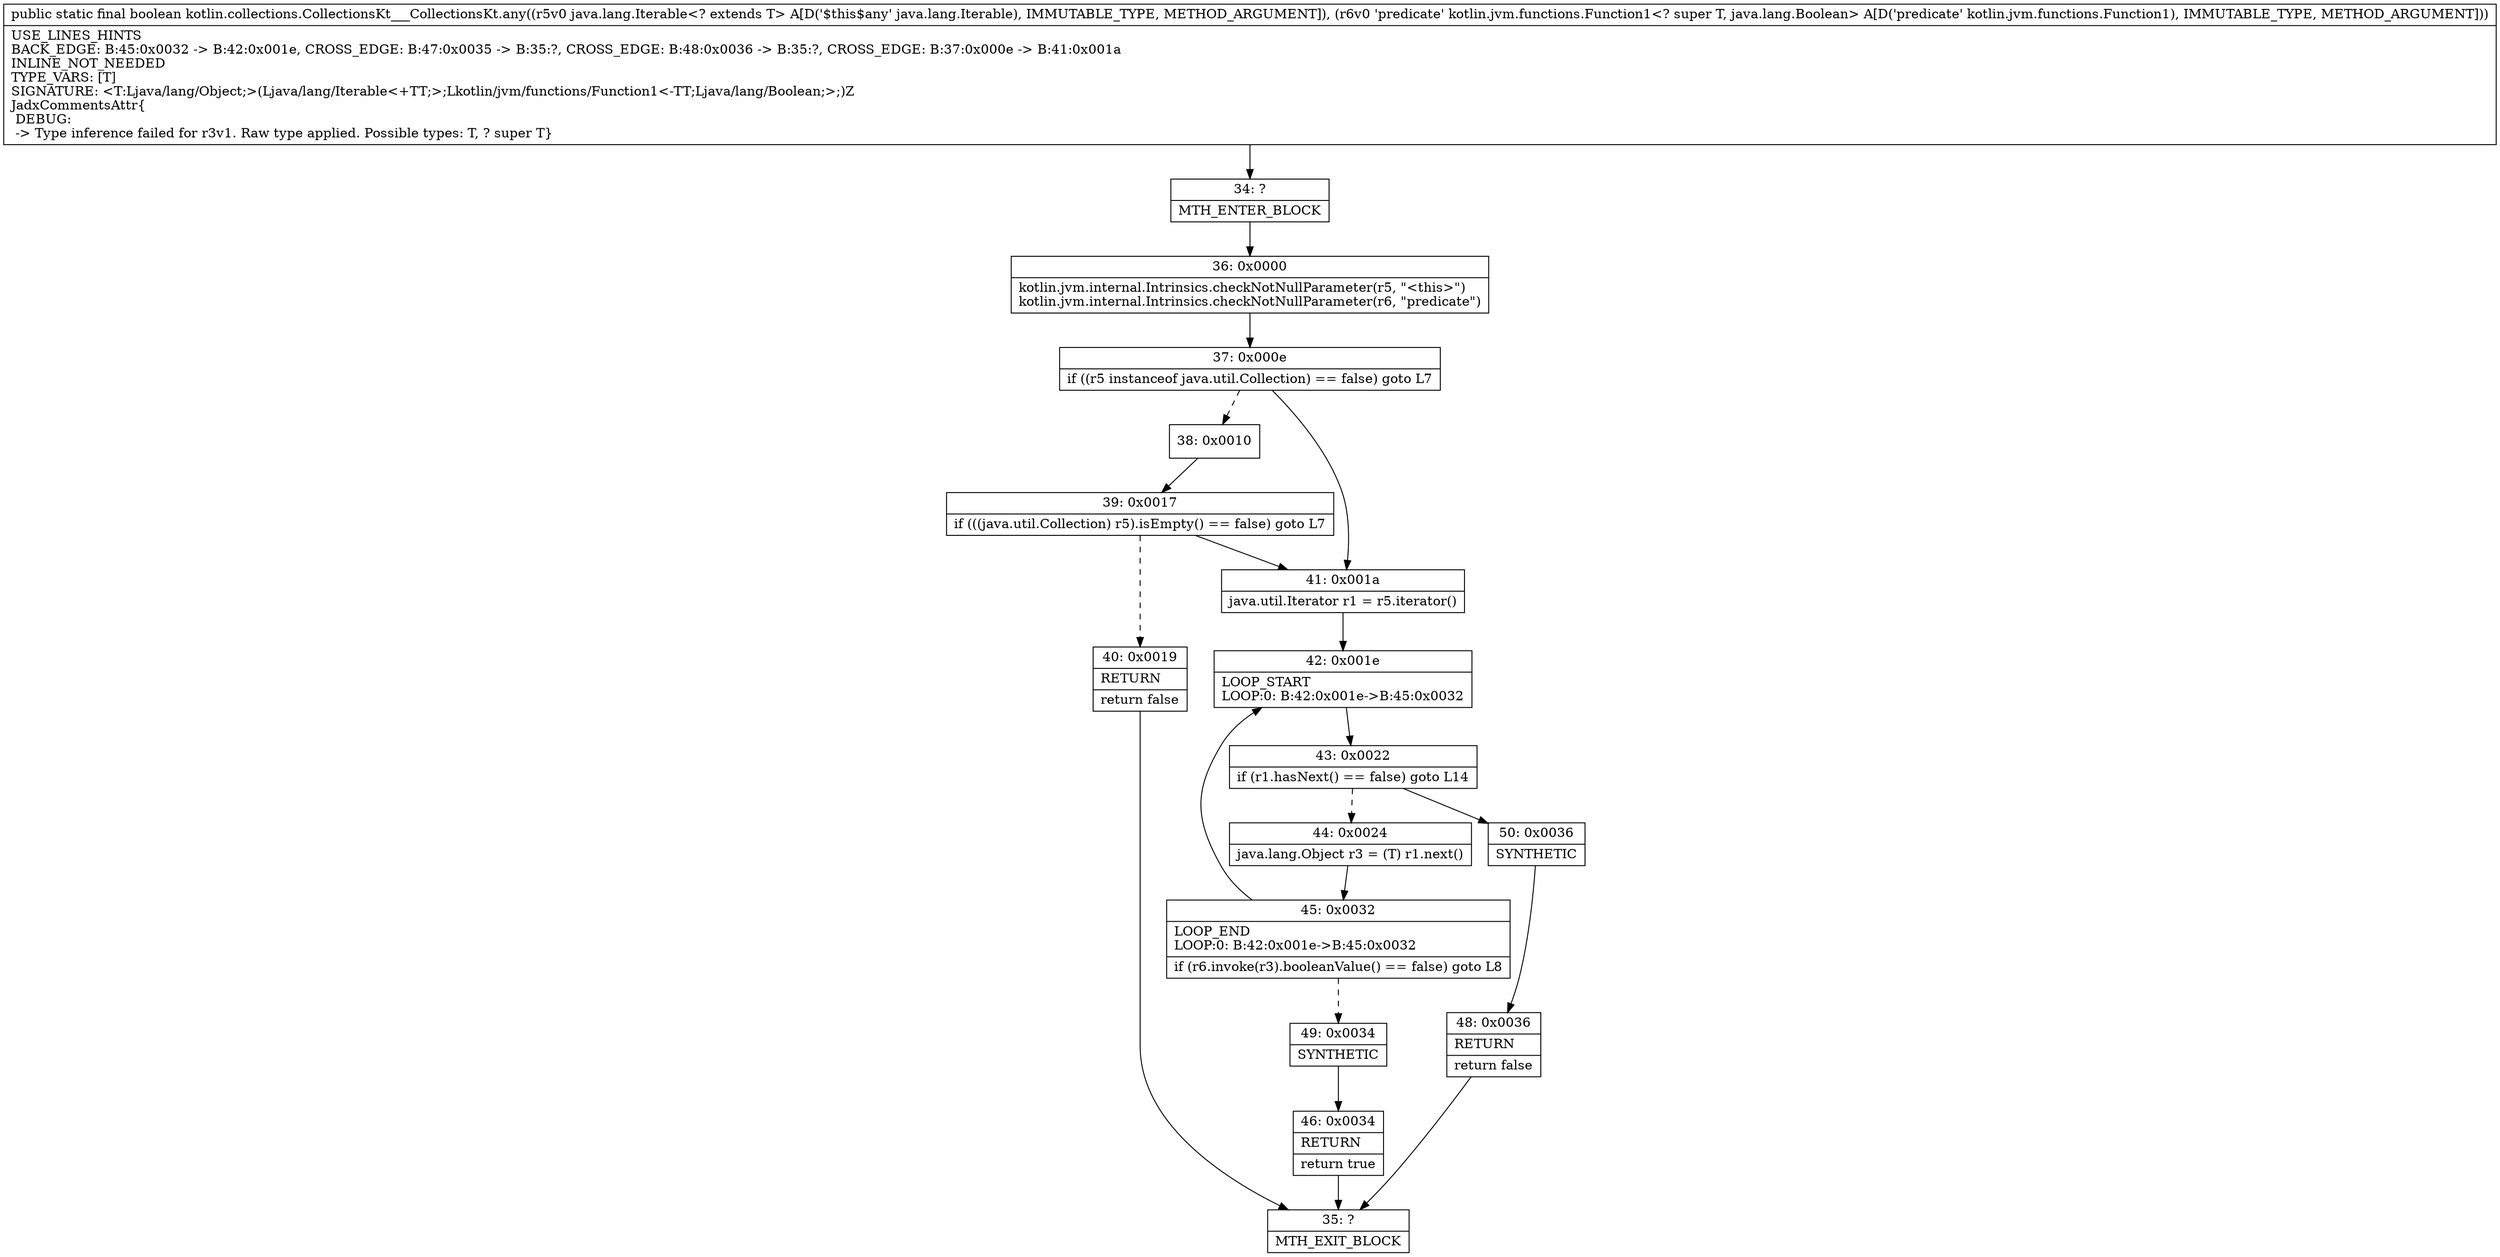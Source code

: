 digraph "CFG forkotlin.collections.CollectionsKt___CollectionsKt.any(Ljava\/lang\/Iterable;Lkotlin\/jvm\/functions\/Function1;)Z" {
Node_34 [shape=record,label="{34\:\ ?|MTH_ENTER_BLOCK\l}"];
Node_36 [shape=record,label="{36\:\ 0x0000|kotlin.jvm.internal.Intrinsics.checkNotNullParameter(r5, \"\<this\>\")\lkotlin.jvm.internal.Intrinsics.checkNotNullParameter(r6, \"predicate\")\l}"];
Node_37 [shape=record,label="{37\:\ 0x000e|if ((r5 instanceof java.util.Collection) == false) goto L7\l}"];
Node_38 [shape=record,label="{38\:\ 0x0010}"];
Node_39 [shape=record,label="{39\:\ 0x0017|if (((java.util.Collection) r5).isEmpty() == false) goto L7\l}"];
Node_40 [shape=record,label="{40\:\ 0x0019|RETURN\l|return false\l}"];
Node_35 [shape=record,label="{35\:\ ?|MTH_EXIT_BLOCK\l}"];
Node_41 [shape=record,label="{41\:\ 0x001a|java.util.Iterator r1 = r5.iterator()\l}"];
Node_42 [shape=record,label="{42\:\ 0x001e|LOOP_START\lLOOP:0: B:42:0x001e\-\>B:45:0x0032\l}"];
Node_43 [shape=record,label="{43\:\ 0x0022|if (r1.hasNext() == false) goto L14\l}"];
Node_44 [shape=record,label="{44\:\ 0x0024|java.lang.Object r3 = (T) r1.next()\l}"];
Node_45 [shape=record,label="{45\:\ 0x0032|LOOP_END\lLOOP:0: B:42:0x001e\-\>B:45:0x0032\l|if (r6.invoke(r3).booleanValue() == false) goto L8\l}"];
Node_49 [shape=record,label="{49\:\ 0x0034|SYNTHETIC\l}"];
Node_46 [shape=record,label="{46\:\ 0x0034|RETURN\l|return true\l}"];
Node_50 [shape=record,label="{50\:\ 0x0036|SYNTHETIC\l}"];
Node_48 [shape=record,label="{48\:\ 0x0036|RETURN\l|return false\l}"];
MethodNode[shape=record,label="{public static final boolean kotlin.collections.CollectionsKt___CollectionsKt.any((r5v0 java.lang.Iterable\<? extends T\> A[D('$this$any' java.lang.Iterable), IMMUTABLE_TYPE, METHOD_ARGUMENT]), (r6v0 'predicate' kotlin.jvm.functions.Function1\<? super T, java.lang.Boolean\> A[D('predicate' kotlin.jvm.functions.Function1), IMMUTABLE_TYPE, METHOD_ARGUMENT]))  | USE_LINES_HINTS\lBACK_EDGE: B:45:0x0032 \-\> B:42:0x001e, CROSS_EDGE: B:47:0x0035 \-\> B:35:?, CROSS_EDGE: B:48:0x0036 \-\> B:35:?, CROSS_EDGE: B:37:0x000e \-\> B:41:0x001a\lINLINE_NOT_NEEDED\lTYPE_VARS: [T]\lSIGNATURE: \<T:Ljava\/lang\/Object;\>(Ljava\/lang\/Iterable\<+TT;\>;Lkotlin\/jvm\/functions\/Function1\<\-TT;Ljava\/lang\/Boolean;\>;)Z\lJadxCommentsAttr\{\l DEBUG: \l \-\> Type inference failed for r3v1. Raw type applied. Possible types: T, ? super T\}\l}"];
MethodNode -> Node_34;Node_34 -> Node_36;
Node_36 -> Node_37;
Node_37 -> Node_38[style=dashed];
Node_37 -> Node_41;
Node_38 -> Node_39;
Node_39 -> Node_40[style=dashed];
Node_39 -> Node_41;
Node_40 -> Node_35;
Node_41 -> Node_42;
Node_42 -> Node_43;
Node_43 -> Node_44[style=dashed];
Node_43 -> Node_50;
Node_44 -> Node_45;
Node_45 -> Node_42;
Node_45 -> Node_49[style=dashed];
Node_49 -> Node_46;
Node_46 -> Node_35;
Node_50 -> Node_48;
Node_48 -> Node_35;
}

